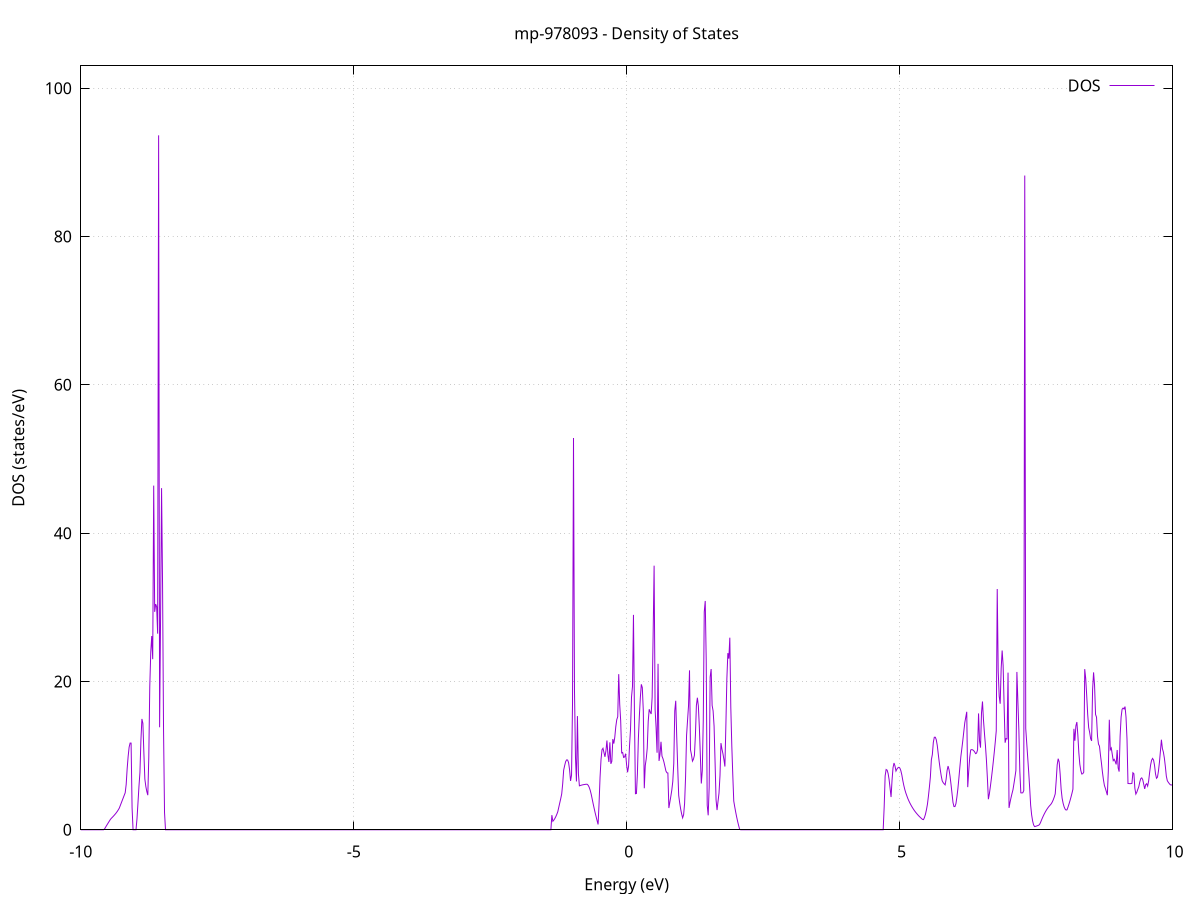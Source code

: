 set title 'mp-978093 - Density of States'
set xlabel 'Energy (eV)'
set ylabel 'DOS (states/eV)'
set grid
set xrange [-10:10]
set yrange [0:103.009]
set xzeroaxis lt -1
set terminal png size 800,600
set output 'mp-978093_dos_gnuplot.png'
plot '-' using 1:2 with lines title 'DOS'
-22.442600 0.000000
-22.424600 0.000000
-22.406600 0.000000
-22.388600 0.000000
-22.370600 0.000000
-22.352500 0.000000
-22.334500 0.000000
-22.316500 0.000000
-22.298500 0.000000
-22.280500 0.000000
-22.262500 0.000000
-22.244500 0.000000
-22.226500 0.000000
-22.208500 0.000000
-22.190400 0.000000
-22.172400 0.000000
-22.154400 0.000000
-22.136400 0.000000
-22.118400 0.000000
-22.100400 0.000000
-22.082400 0.000000
-22.064400 0.000000
-22.046400 0.000000
-22.028300 0.000000
-22.010300 0.000000
-21.992300 0.000000
-21.974300 0.000000
-21.956300 0.000000
-21.938300 0.000000
-21.920300 0.000000
-21.902300 0.000000
-21.884300 0.000000
-21.866200 0.000000
-21.848200 0.000000
-21.830200 0.000000
-21.812200 0.000000
-21.794200 0.000000
-21.776200 0.000000
-21.758200 0.000000
-21.740200 0.000000
-21.722200 0.000000
-21.704100 0.000000
-21.686100 0.000000
-21.668100 0.000000
-21.650100 0.000000
-21.632100 0.000000
-21.614100 0.000000
-21.596100 0.000000
-21.578100 0.000000
-21.560100 0.000000
-21.542100 0.000000
-21.524000 0.000000
-21.506000 0.000000
-21.488000 0.000000
-21.470000 0.000000
-21.452000 0.000000
-21.434000 0.000000
-21.416000 0.000000
-21.398000 0.000000
-21.380000 0.000000
-21.361900 0.000000
-21.343900 0.000000
-21.325900 0.000000
-21.307900 0.000000
-21.289900 0.000000
-21.271900 0.000000
-21.253900 0.000000
-21.235900 0.000000
-21.217900 0.000000
-21.199800 0.000000
-21.181800 0.000000
-21.163800 0.000000
-21.145800 0.000000
-21.127800 0.000000
-21.109800 0.000000
-21.091800 0.000000
-21.073800 0.000000
-21.055800 0.000000
-21.037700 0.000000
-21.019700 0.000000
-21.001700 0.000000
-20.983700 0.000000
-20.965700 0.000000
-20.947700 0.000000
-20.929700 0.000000
-20.911700 0.000000
-20.893700 0.000000
-20.875600 0.000000
-20.857600 0.000000
-20.839600 0.000000
-20.821600 0.000000
-20.803600 27.354200
-20.785600 78.484400
-20.767600 59.768600
-20.749600 134.819600
-20.731600 84.443000
-20.713600 134.902600
-20.695500 0.000000
-20.677500 269.676200
-20.659500 68.346300
-20.641500 91.436800
-20.623500 0.000000
-20.605500 0.000000
-20.587500 0.000000
-20.569500 0.000000
-20.551500 0.000000
-20.533400 0.000000
-20.515400 0.000000
-20.497400 0.000000
-20.479400 0.000000
-20.461400 0.000000
-20.443400 0.000000
-20.425400 0.000000
-20.407400 0.000000
-20.389400 0.000000
-20.371300 0.000000
-20.353300 0.000000
-20.335300 0.000000
-20.317300 0.000000
-20.299300 0.000000
-20.281300 0.000000
-20.263300 0.000000
-20.245300 0.000000
-20.227300 0.000000
-20.209200 0.000000
-20.191200 0.000000
-20.173200 0.000000
-20.155200 0.000000
-20.137200 0.000000
-20.119200 0.000000
-20.101200 0.000000
-20.083200 0.000000
-20.065200 0.000000
-20.047100 0.000000
-20.029100 0.000000
-20.011100 0.000000
-19.993100 0.000000
-19.975100 0.000000
-19.957100 0.000000
-19.939100 0.000000
-19.921100 0.000000
-19.903100 0.000000
-19.885000 0.000000
-19.867000 0.000000
-19.849000 0.000000
-19.831000 0.000000
-19.813000 0.000000
-19.795000 0.000000
-19.777000 0.000000
-19.759000 0.000000
-19.741000 0.000000
-19.723000 0.000000
-19.704900 0.000000
-19.686900 0.000000
-19.668900 0.000000
-19.650900 0.000000
-19.632900 0.000000
-19.614900 0.000000
-19.596900 0.000000
-19.578900 0.000000
-19.560900 0.000000
-19.542800 0.000000
-19.524800 0.000000
-19.506800 0.000000
-19.488800 0.000000
-19.470800 0.000000
-19.452800 0.000000
-19.434800 0.000000
-19.416800 0.000000
-19.398800 0.000000
-19.380700 0.000000
-19.362700 0.000000
-19.344700 0.000000
-19.326700 0.000000
-19.308700 0.000000
-19.290700 0.000000
-19.272700 0.000000
-19.254700 0.000000
-19.236700 0.000000
-19.218600 0.000000
-19.200600 0.000000
-19.182600 0.000000
-19.164600 0.000000
-19.146600 0.000000
-19.128600 0.000000
-19.110600 0.000000
-19.092600 0.000000
-19.074600 0.000000
-19.056500 0.000000
-19.038500 0.000000
-19.020500 0.000000
-19.002500 0.000000
-18.984500 0.000000
-18.966500 0.000000
-18.948500 0.000000
-18.930500 0.000000
-18.912500 0.000000
-18.894500 0.000000
-18.876400 0.000000
-18.858400 0.000000
-18.840400 0.000000
-18.822400 0.000000
-18.804400 0.000000
-18.786400 0.000000
-18.768400 0.000000
-18.750400 0.000000
-18.732400 0.000000
-18.714300 0.000000
-18.696300 0.000000
-18.678300 0.000000
-18.660300 0.000000
-18.642300 0.000000
-18.624300 0.000000
-18.606300 0.000000
-18.588300 0.000000
-18.570300 0.000000
-18.552200 0.000000
-18.534200 0.000000
-18.516200 0.000000
-18.498200 0.000000
-18.480200 0.000000
-18.462200 0.000000
-18.444200 0.000000
-18.426200 0.000000
-18.408200 0.000000
-18.390100 0.000000
-18.372100 0.000000
-18.354100 0.000000
-18.336100 0.000000
-18.318100 0.000000
-18.300100 0.000000
-18.282100 0.000000
-18.264100 0.000000
-18.246100 0.000000
-18.228000 0.000000
-18.210000 0.000000
-18.192000 0.000000
-18.174000 0.000000
-18.156000 0.000000
-18.138000 0.000000
-18.120000 0.000000
-18.102000 0.000000
-18.084000 0.000000
-18.065900 0.000000
-18.047900 0.000000
-18.029900 0.000000
-18.011900 0.000000
-17.993900 0.000000
-17.975900 0.000000
-17.957900 0.000000
-17.939900 0.000000
-17.921900 0.000000
-17.903900 0.000000
-17.885800 0.000000
-17.867800 0.000000
-17.849800 0.000000
-17.831800 0.000000
-17.813800 0.000000
-17.795800 0.000000
-17.777800 0.000000
-17.759800 0.000000
-17.741800 0.000000
-17.723700 0.000000
-17.705700 0.000000
-17.687700 0.000000
-17.669700 0.000000
-17.651700 0.000000
-17.633700 0.000000
-17.615700 0.000000
-17.597700 0.000000
-17.579700 0.000000
-17.561600 0.000000
-17.543600 0.000000
-17.525600 0.000000
-17.507600 0.000000
-17.489600 0.000000
-17.471600 0.000000
-17.453600 0.000000
-17.435600 0.000000
-17.417600 0.000000
-17.399500 0.000000
-17.381500 0.000000
-17.363500 0.000000
-17.345500 0.000000
-17.327500 0.000000
-17.309500 0.000000
-17.291500 0.000000
-17.273500 0.000000
-17.255500 0.000000
-17.237400 0.000000
-17.219400 0.000000
-17.201400 0.000000
-17.183400 0.000000
-17.165400 0.000000
-17.147400 0.000000
-17.129400 0.000000
-17.111400 0.000000
-17.093400 0.000000
-17.075400 0.000000
-17.057300 0.000000
-17.039300 0.000000
-17.021300 0.000000
-17.003300 0.000000
-16.985300 0.000000
-16.967300 0.000000
-16.949300 0.000000
-16.931300 0.000000
-16.913300 0.000000
-16.895200 0.000000
-16.877200 0.000000
-16.859200 0.000000
-16.841200 0.000000
-16.823200 0.000000
-16.805200 0.000000
-16.787200 0.000000
-16.769200 0.000000
-16.751200 0.000000
-16.733100 0.000000
-16.715100 0.000000
-16.697100 0.000000
-16.679100 0.000000
-16.661100 0.000000
-16.643100 0.000000
-16.625100 0.000000
-16.607100 0.000000
-16.589100 0.000000
-16.571000 0.000000
-16.553000 0.000000
-16.535000 0.000000
-16.517000 0.000000
-16.499000 0.000000
-16.481000 0.000000
-16.463000 0.000000
-16.445000 0.000000
-16.427000 0.000000
-16.408900 0.000000
-16.390900 0.000000
-16.372900 0.000000
-16.354900 0.000000
-16.336900 0.000000
-16.318900 0.000000
-16.300900 0.000000
-16.282900 0.000000
-16.264900 0.000000
-16.246800 0.000000
-16.228800 0.000000
-16.210800 0.000000
-16.192800 0.000000
-16.174800 0.000000
-16.156800 0.000000
-16.138800 0.000000
-16.120800 0.000000
-16.102800 0.000000
-16.084800 0.000000
-16.066700 0.000000
-16.048700 0.000000
-16.030700 0.000000
-16.012700 0.000000
-15.994700 0.000000
-15.976700 0.000000
-15.958700 0.000000
-15.940700 0.000000
-15.922700 0.000000
-15.904600 0.000000
-15.886600 0.000000
-15.868600 0.000000
-15.850600 0.000000
-15.832600 0.000000
-15.814600 0.000000
-15.796600 0.000000
-15.778600 0.000000
-15.760600 0.000000
-15.742500 0.000000
-15.724500 0.000000
-15.706500 0.000000
-15.688500 0.000000
-15.670500 0.000000
-15.652500 0.000000
-15.634500 0.000000
-15.616500 0.000000
-15.598500 0.000000
-15.580400 0.000000
-15.562400 0.000000
-15.544400 0.000000
-15.526400 0.000000
-15.508400 0.000000
-15.490400 0.000000
-15.472400 0.000000
-15.454400 0.000000
-15.436400 0.000000
-15.418300 0.000000
-15.400300 0.000000
-15.382300 0.000000
-15.364300 0.000000
-15.346300 0.000000
-15.328300 0.000000
-15.310300 0.000000
-15.292300 0.000000
-15.274300 0.000000
-15.256300 0.000000
-15.238200 0.000000
-15.220200 0.000000
-15.202200 0.000000
-15.184200 0.000000
-15.166200 0.000000
-15.148200 0.000000
-15.130200 0.000000
-15.112200 0.000000
-15.094200 0.000000
-15.076100 0.000000
-15.058100 0.000000
-15.040100 0.000000
-15.022100 0.000000
-15.004100 0.000000
-14.986100 0.000000
-14.968100 0.000000
-14.950100 0.000000
-14.932100 0.000000
-14.914000 0.000000
-14.896000 0.000000
-14.878000 0.000000
-14.860000 0.000000
-14.842000 0.000000
-14.824000 0.000000
-14.806000 0.000000
-14.788000 0.000000
-14.770000 0.000000
-14.751900 0.000000
-14.733900 0.000000
-14.715900 0.000000
-14.697900 0.000000
-14.679900 0.000000
-14.661900 0.000000
-14.643900 0.000000
-14.625900 0.000000
-14.607900 0.000000
-14.589800 0.000000
-14.571800 0.000000
-14.553800 0.000000
-14.535800 0.000000
-14.517800 0.000000
-14.499800 0.000000
-14.481800 0.000000
-14.463800 0.000000
-14.445800 0.000000
-14.427800 0.000000
-14.409700 0.000000
-14.391700 0.000000
-14.373700 0.000000
-14.355700 0.000000
-14.337700 0.000000
-14.319700 0.000000
-14.301700 0.000000
-14.283700 0.000000
-14.265700 0.000000
-14.247600 0.000000
-14.229600 0.000000
-14.211600 0.000000
-14.193600 0.000000
-14.175600 0.000000
-14.157600 0.000000
-14.139600 0.000000
-14.121600 0.000000
-14.103600 0.000000
-14.085500 0.000000
-14.067500 0.000000
-14.049500 0.000000
-14.031500 0.000000
-14.013500 0.000000
-13.995500 0.000000
-13.977500 0.000000
-13.959500 0.000000
-13.941500 0.000000
-13.923400 0.000000
-13.905400 0.000000
-13.887400 0.000000
-13.869400 0.000000
-13.851400 0.000000
-13.833400 0.000000
-13.815400 0.000000
-13.797400 0.000000
-13.779400 0.000000
-13.761300 0.000000
-13.743300 0.000000
-13.725300 0.000000
-13.707300 0.000000
-13.689300 0.000000
-13.671300 0.000000
-13.653300 0.000000
-13.635300 0.000000
-13.617300 0.000000
-13.599200 0.000000
-13.581200 0.000000
-13.563200 0.000000
-13.545200 0.000000
-13.527200 0.000000
-13.509200 0.000000
-13.491200 0.000000
-13.473200 0.000000
-13.455200 0.000000
-13.437200 0.000000
-13.419100 0.000000
-13.401100 0.000000
-13.383100 0.000000
-13.365100 0.000000
-13.347100 0.000000
-13.329100 0.000000
-13.311100 0.000000
-13.293100 0.000000
-13.275100 0.000000
-13.257000 0.000000
-13.239000 0.000000
-13.221000 0.000000
-13.203000 0.000000
-13.185000 0.000000
-13.167000 0.000000
-13.149000 0.000000
-13.131000 0.000000
-13.113000 0.000000
-13.094900 0.000000
-13.076900 0.000000
-13.058900 0.000000
-13.040900 0.000000
-13.022900 0.000000
-13.004900 0.000000
-12.986900 0.000000
-12.968900 0.000000
-12.950900 0.000000
-12.932800 0.000000
-12.914800 0.000000
-12.896800 0.000000
-12.878800 0.000000
-12.860800 0.000000
-12.842800 0.000000
-12.824800 0.000000
-12.806800 0.000000
-12.788800 0.000000
-12.770700 0.000000
-12.752700 0.000000
-12.734700 0.000000
-12.716700 0.000000
-12.698700 0.000000
-12.680700 0.000000
-12.662700 0.000000
-12.644700 0.000000
-12.626700 0.000000
-12.608700 0.000000
-12.590600 0.000000
-12.572600 0.000000
-12.554600 0.000000
-12.536600 0.000000
-12.518600 0.000000
-12.500600 0.000000
-12.482600 0.000000
-12.464600 0.000000
-12.446600 0.000000
-12.428500 0.000000
-12.410500 0.000000
-12.392500 0.000000
-12.374500 0.000000
-12.356500 0.000000
-12.338500 0.000000
-12.320500 0.000000
-12.302500 0.000000
-12.284500 0.000000
-12.266400 0.000000
-12.248400 0.000000
-12.230400 0.000000
-12.212400 0.000000
-12.194400 0.000000
-12.176400 0.000000
-12.158400 0.000000
-12.140400 0.000000
-12.122400 0.000000
-12.104300 0.000000
-12.086300 0.000000
-12.068300 0.000000
-12.050300 0.000000
-12.032300 0.000000
-12.014300 0.000000
-11.996300 0.000000
-11.978300 0.000000
-11.960300 0.000000
-11.942200 0.000000
-11.924200 0.000000
-11.906200 0.000000
-11.888200 0.000000
-11.870200 0.000000
-11.852200 0.000000
-11.834200 0.000000
-11.816200 0.000000
-11.798200 0.000000
-11.780100 0.000000
-11.762100 0.000000
-11.744100 0.000000
-11.726100 0.000000
-11.708100 0.000000
-11.690100 0.000000
-11.672100 0.000000
-11.654100 0.000000
-11.636100 0.000000
-11.618100 0.000000
-11.600000 0.000000
-11.582000 0.000000
-11.564000 0.000000
-11.546000 0.000000
-11.528000 0.000000
-11.510000 0.000000
-11.492000 0.000000
-11.474000 0.000000
-11.456000 0.000000
-11.437900 0.000000
-11.419900 0.000000
-11.401900 0.000000
-11.383900 0.000000
-11.365900 0.000000
-11.347900 0.000000
-11.329900 0.000000
-11.311900 0.000000
-11.293900 0.000000
-11.275800 0.000000
-11.257800 0.000000
-11.239800 0.000000
-11.221800 0.000000
-11.203800 0.000000
-11.185800 0.000000
-11.167800 0.000000
-11.149800 0.000000
-11.131800 0.000000
-11.113700 0.000000
-11.095700 0.000000
-11.077700 0.000000
-11.059700 0.000000
-11.041700 0.000000
-11.023700 0.000000
-11.005700 0.000000
-10.987700 0.000000
-10.969700 0.000000
-10.951600 0.000000
-10.933600 0.000000
-10.915600 0.000000
-10.897600 0.000000
-10.879600 0.000000
-10.861600 0.000000
-10.843600 0.000000
-10.825600 0.000000
-10.807600 0.000000
-10.789600 0.000000
-10.771500 0.000000
-10.753500 0.000000
-10.735500 0.000000
-10.717500 0.000000
-10.699500 0.000000
-10.681500 0.000000
-10.663500 0.000000
-10.645500 0.000000
-10.627500 0.000000
-10.609400 0.000000
-10.591400 0.000000
-10.573400 0.000000
-10.555400 0.000000
-10.537400 0.000000
-10.519400 0.000000
-10.501400 0.000000
-10.483400 0.000000
-10.465400 0.000000
-10.447300 0.000000
-10.429300 0.000000
-10.411300 0.000000
-10.393300 0.000000
-10.375300 0.000000
-10.357300 0.000000
-10.339300 0.000000
-10.321300 0.000000
-10.303300 0.000000
-10.285200 0.000000
-10.267200 0.000000
-10.249200 0.000000
-10.231200 0.000000
-10.213200 0.000000
-10.195200 0.000000
-10.177200 0.000000
-10.159200 0.000000
-10.141200 0.000000
-10.123100 0.000000
-10.105100 0.000000
-10.087100 0.000000
-10.069100 0.000000
-10.051100 0.000000
-10.033100 0.000000
-10.015100 0.000000
-9.997100 0.000000
-9.979100 0.000000
-9.961000 0.000000
-9.943000 0.000000
-9.925000 0.000000
-9.907000 0.000000
-9.889000 0.000000
-9.871000 0.000000
-9.853000 0.000000
-9.835000 0.000000
-9.817000 0.000000
-9.799000 0.000000
-9.780900 0.000000
-9.762900 0.000000
-9.744900 0.000000
-9.726900 0.000000
-9.708900 0.000000
-9.690900 0.000000
-9.672900 0.000000
-9.654900 0.000000
-9.636900 0.000000
-9.618800 0.000000
-9.600800 0.000000
-9.582800 0.000000
-9.564800 0.111400
-9.546800 0.334700
-9.528800 0.555100
-9.510800 0.772600
-9.492800 0.987300
-9.474800 1.199000
-9.456700 1.407900
-9.438700 1.558700
-9.420700 1.692500
-9.402700 1.833300
-9.384700 1.981000
-9.366700 2.135700
-9.348700 2.301800
-9.330700 2.487100
-9.312700 2.691600
-9.294600 2.921400
-9.276600 3.265200
-9.258600 3.610900
-9.240600 3.956100
-9.222600 4.300900
-9.204600 4.645100
-9.186600 4.988900
-9.168600 6.102000
-9.150600 8.233200
-9.132500 9.894500
-9.114500 11.137800
-9.096500 11.694700
-9.078500 11.689600
-9.060500 2.962100
-9.042500 0.000000
-9.024500 0.000000
-9.006500 0.000000
-8.988500 0.000000
-8.970500 1.478200
-8.952400 3.631800
-8.934400 5.835700
-8.916400 7.741900
-8.898400 12.102600
-8.880400 14.945000
-8.862400 14.348200
-8.844400 10.376100
-8.826400 6.832600
-8.808400 5.837300
-8.790300 5.151400
-8.772300 4.667600
-8.754300 9.748500
-8.736300 19.306300
-8.718300 23.915100
-8.700300 26.129300
-8.682300 23.000600
-8.664300 46.413500
-8.646300 29.387000
-8.628200 30.432800
-8.610200 30.076200
-8.592200 26.445800
-8.574200 93.644900
-8.556200 13.825000
-8.538200 28.769200
-8.520200 46.065100
-8.502200 33.187300
-8.484200 13.553900
-8.466100 2.328800
-8.448100 0.000000
-8.430100 0.000000
-8.412100 0.000000
-8.394100 0.000000
-8.376100 0.000000
-8.358100 0.000000
-8.340100 0.000000
-8.322100 0.000000
-8.304000 0.000000
-8.286000 0.000000
-8.268000 0.000000
-8.250000 0.000000
-8.232000 0.000000
-8.214000 0.000000
-8.196000 0.000000
-8.178000 0.000000
-8.160000 0.000000
-8.142000 0.000000
-8.123900 0.000000
-8.105900 0.000000
-8.087900 0.000000
-8.069900 0.000000
-8.051900 0.000000
-8.033900 0.000000
-8.015900 0.000000
-7.997900 0.000000
-7.979900 0.000000
-7.961800 0.000000
-7.943800 0.000000
-7.925800 0.000000
-7.907800 0.000000
-7.889800 0.000000
-7.871800 0.000000
-7.853800 0.000000
-7.835800 0.000000
-7.817800 0.000000
-7.799700 0.000000
-7.781700 0.000000
-7.763700 0.000000
-7.745700 0.000000
-7.727700 0.000000
-7.709700 0.000000
-7.691700 0.000000
-7.673700 0.000000
-7.655700 0.000000
-7.637600 0.000000
-7.619600 0.000000
-7.601600 0.000000
-7.583600 0.000000
-7.565600 0.000000
-7.547600 0.000000
-7.529600 0.000000
-7.511600 0.000000
-7.493600 0.000000
-7.475500 0.000000
-7.457500 0.000000
-7.439500 0.000000
-7.421500 0.000000
-7.403500 0.000000
-7.385500 0.000000
-7.367500 0.000000
-7.349500 0.000000
-7.331500 0.000000
-7.313400 0.000000
-7.295400 0.000000
-7.277400 0.000000
-7.259400 0.000000
-7.241400 0.000000
-7.223400 0.000000
-7.205400 0.000000
-7.187400 0.000000
-7.169400 0.000000
-7.151400 0.000000
-7.133300 0.000000
-7.115300 0.000000
-7.097300 0.000000
-7.079300 0.000000
-7.061300 0.000000
-7.043300 0.000000
-7.025300 0.000000
-7.007300 0.000000
-6.989300 0.000000
-6.971200 0.000000
-6.953200 0.000000
-6.935200 0.000000
-6.917200 0.000000
-6.899200 0.000000
-6.881200 0.000000
-6.863200 0.000000
-6.845200 0.000000
-6.827200 0.000000
-6.809100 0.000000
-6.791100 0.000000
-6.773100 0.000000
-6.755100 0.000000
-6.737100 0.000000
-6.719100 0.000000
-6.701100 0.000000
-6.683100 0.000000
-6.665100 0.000000
-6.647000 0.000000
-6.629000 0.000000
-6.611000 0.000000
-6.593000 0.000000
-6.575000 0.000000
-6.557000 0.000000
-6.539000 0.000000
-6.521000 0.000000
-6.503000 0.000000
-6.484900 0.000000
-6.466900 0.000000
-6.448900 0.000000
-6.430900 0.000000
-6.412900 0.000000
-6.394900 0.000000
-6.376900 0.000000
-6.358900 0.000000
-6.340900 0.000000
-6.322900 0.000000
-6.304800 0.000000
-6.286800 0.000000
-6.268800 0.000000
-6.250800 0.000000
-6.232800 0.000000
-6.214800 0.000000
-6.196800 0.000000
-6.178800 0.000000
-6.160800 0.000000
-6.142700 0.000000
-6.124700 0.000000
-6.106700 0.000000
-6.088700 0.000000
-6.070700 0.000000
-6.052700 0.000000
-6.034700 0.000000
-6.016700 0.000000
-5.998700 0.000000
-5.980600 0.000000
-5.962600 0.000000
-5.944600 0.000000
-5.926600 0.000000
-5.908600 0.000000
-5.890600 0.000000
-5.872600 0.000000
-5.854600 0.000000
-5.836600 0.000000
-5.818500 0.000000
-5.800500 0.000000
-5.782500 0.000000
-5.764500 0.000000
-5.746500 0.000000
-5.728500 0.000000
-5.710500 0.000000
-5.692500 0.000000
-5.674500 0.000000
-5.656400 0.000000
-5.638400 0.000000
-5.620400 0.000000
-5.602400 0.000000
-5.584400 0.000000
-5.566400 0.000000
-5.548400 0.000000
-5.530400 0.000000
-5.512400 0.000000
-5.494300 0.000000
-5.476300 0.000000
-5.458300 0.000000
-5.440300 0.000000
-5.422300 0.000000
-5.404300 0.000000
-5.386300 0.000000
-5.368300 0.000000
-5.350300 0.000000
-5.332300 0.000000
-5.314200 0.000000
-5.296200 0.000000
-5.278200 0.000000
-5.260200 0.000000
-5.242200 0.000000
-5.224200 0.000000
-5.206200 0.000000
-5.188200 0.000000
-5.170200 0.000000
-5.152100 0.000000
-5.134100 0.000000
-5.116100 0.000000
-5.098100 0.000000
-5.080100 0.000000
-5.062100 0.000000
-5.044100 0.000000
-5.026100 0.000000
-5.008100 0.000000
-4.990000 0.000000
-4.972000 0.000000
-4.954000 0.000000
-4.936000 0.000000
-4.918000 0.000000
-4.900000 0.000000
-4.882000 0.000000
-4.864000 0.000000
-4.846000 0.000000
-4.827900 0.000000
-4.809900 0.000000
-4.791900 0.000000
-4.773900 0.000000
-4.755900 0.000000
-4.737900 0.000000
-4.719900 0.000000
-4.701900 0.000000
-4.683900 0.000000
-4.665800 0.000000
-4.647800 0.000000
-4.629800 0.000000
-4.611800 0.000000
-4.593800 0.000000
-4.575800 0.000000
-4.557800 0.000000
-4.539800 0.000000
-4.521800 0.000000
-4.503800 0.000000
-4.485700 0.000000
-4.467700 0.000000
-4.449700 0.000000
-4.431700 0.000000
-4.413700 0.000000
-4.395700 0.000000
-4.377700 0.000000
-4.359700 0.000000
-4.341700 0.000000
-4.323600 0.000000
-4.305600 0.000000
-4.287600 0.000000
-4.269600 0.000000
-4.251600 0.000000
-4.233600 0.000000
-4.215600 0.000000
-4.197600 0.000000
-4.179600 0.000000
-4.161500 0.000000
-4.143500 0.000000
-4.125500 0.000000
-4.107500 0.000000
-4.089500 0.000000
-4.071500 0.000000
-4.053500 0.000000
-4.035500 0.000000
-4.017500 0.000000
-3.999400 0.000000
-3.981400 0.000000
-3.963400 0.000000
-3.945400 0.000000
-3.927400 0.000000
-3.909400 0.000000
-3.891400 0.000000
-3.873400 0.000000
-3.855400 0.000000
-3.837300 0.000000
-3.819300 0.000000
-3.801300 0.000000
-3.783300 0.000000
-3.765300 0.000000
-3.747300 0.000000
-3.729300 0.000000
-3.711300 0.000000
-3.693300 0.000000
-3.675200 0.000000
-3.657200 0.000000
-3.639200 0.000000
-3.621200 0.000000
-3.603200 0.000000
-3.585200 0.000000
-3.567200 0.000000
-3.549200 0.000000
-3.531200 0.000000
-3.513200 0.000000
-3.495100 0.000000
-3.477100 0.000000
-3.459100 0.000000
-3.441100 0.000000
-3.423100 0.000000
-3.405100 0.000000
-3.387100 0.000000
-3.369100 0.000000
-3.351100 0.000000
-3.333000 0.000000
-3.315000 0.000000
-3.297000 0.000000
-3.279000 0.000000
-3.261000 0.000000
-3.243000 0.000000
-3.225000 0.000000
-3.207000 0.000000
-3.189000 0.000000
-3.170900 0.000000
-3.152900 0.000000
-3.134900 0.000000
-3.116900 0.000000
-3.098900 0.000000
-3.080900 0.000000
-3.062900 0.000000
-3.044900 0.000000
-3.026900 0.000000
-3.008800 0.000000
-2.990800 0.000000
-2.972800 0.000000
-2.954800 0.000000
-2.936800 0.000000
-2.918800 0.000000
-2.900800 0.000000
-2.882800 0.000000
-2.864800 0.000000
-2.846700 0.000000
-2.828700 0.000000
-2.810700 0.000000
-2.792700 0.000000
-2.774700 0.000000
-2.756700 0.000000
-2.738700 0.000000
-2.720700 0.000000
-2.702700 0.000000
-2.684700 0.000000
-2.666600 0.000000
-2.648600 0.000000
-2.630600 0.000000
-2.612600 0.000000
-2.594600 0.000000
-2.576600 0.000000
-2.558600 0.000000
-2.540600 0.000000
-2.522600 0.000000
-2.504500 0.000000
-2.486500 0.000000
-2.468500 0.000000
-2.450500 0.000000
-2.432500 0.000000
-2.414500 0.000000
-2.396500 0.000000
-2.378500 0.000000
-2.360500 0.000000
-2.342400 0.000000
-2.324400 0.000000
-2.306400 0.000000
-2.288400 0.000000
-2.270400 0.000000
-2.252400 0.000000
-2.234400 0.000000
-2.216400 0.000000
-2.198400 0.000000
-2.180300 0.000000
-2.162300 0.000000
-2.144300 0.000000
-2.126300 0.000000
-2.108300 0.000000
-2.090300 0.000000
-2.072300 0.000000
-2.054300 0.000000
-2.036300 0.000000
-2.018200 0.000000
-2.000200 0.000000
-1.982200 0.000000
-1.964200 0.000000
-1.946200 0.000000
-1.928200 0.000000
-1.910200 0.000000
-1.892200 0.000000
-1.874200 0.000000
-1.856100 0.000000
-1.838100 0.000000
-1.820100 0.000000
-1.802100 0.000000
-1.784100 0.000000
-1.766100 0.000000
-1.748100 0.000000
-1.730100 0.000000
-1.712100 0.000000
-1.694100 0.000000
-1.676000 0.000000
-1.658000 0.000000
-1.640000 0.000000
-1.622000 0.000000
-1.604000 0.000000
-1.586000 0.000000
-1.568000 0.000000
-1.550000 0.000000
-1.532000 0.000000
-1.513900 0.000000
-1.495900 0.000000
-1.477900 0.000000
-1.459900 0.000000
-1.441900 0.000000
-1.423900 0.000000
-1.405900 0.000000
-1.387900 0.000000
-1.369900 1.973500
-1.351800 1.143900
-1.333800 1.305500
-1.315800 1.514400
-1.297800 1.770400
-1.279800 2.073700
-1.261800 2.424300
-1.243800 3.016200
-1.225800 3.608800
-1.207800 4.189100
-1.189700 4.828200
-1.171700 6.189400
-1.153700 8.037700
-1.135700 8.654700
-1.117700 9.187900
-1.099700 9.422300
-1.081700 9.405800
-1.063700 9.054200
-1.045700 8.109200
-1.027600 6.584200
-1.009600 7.369000
-0.991600 17.006500
-0.973600 52.827500
-0.955600 18.813400
-0.937600 9.802200
-0.919600 6.514700
-0.901600 15.333100
-0.883600 7.552600
-0.865600 5.928000
-0.847500 5.973800
-0.829500 6.014100
-0.811500 6.048900
-0.793500 6.078300
-0.775500 6.102500
-0.757500 6.124100
-0.739500 6.143600
-0.721500 6.127000
-0.703500 5.986800
-0.685400 5.718400
-0.667400 5.321900
-0.649400 4.797200
-0.631400 4.154500
-0.613400 3.505500
-0.595400 2.895100
-0.577400 2.303300
-0.559400 1.761100
-0.541400 1.232600
-0.523300 0.717700
-0.505300 3.561100
-0.487300 7.077600
-0.469300 9.488300
-0.451300 10.793100
-0.433300 10.992100
-0.415300 10.410100
-0.397300 9.837600
-0.379300 10.655500
-0.361200 12.037500
-0.343200 10.100300
-0.325200 9.142800
-0.307200 11.787700
-0.289200 8.892100
-0.271200 9.237600
-0.253200 12.234700
-0.235200 11.622300
-0.217200 12.491100
-0.199100 13.890100
-0.181100 14.845900
-0.163100 15.242100
-0.145100 20.985700
-0.127100 16.945300
-0.109100 14.693200
-0.091100 10.363500
-0.073100 10.422500
-0.055100 9.753100
-0.037100 9.822400
-0.019000 10.259300
-0.001000 8.768500
0.017000 7.751800
0.035000 8.546100
0.053000 11.337900
0.071000 13.580600
0.089000 17.882300
0.107000 19.322700
0.125000 28.976000
0.143100 15.489100
0.161100 4.860800
0.179100 4.889900
0.197100 7.546500
0.215100 12.332200
0.233100 15.362800
0.251100 17.851300
0.269100 19.613400
0.287100 19.161600
0.305200 16.052500
0.323200 5.599100
0.341200 8.657600
0.359200 9.587800
0.377200 10.996200
0.395200 14.624700
0.413200 16.253200
0.431200 15.881600
0.449200 15.611100
0.467300 17.884900
0.485300 26.352600
0.503300 35.616200
0.521300 16.209700
0.539300 13.819000
0.557300 10.393000
0.575300 22.378700
0.593300 9.286000
0.611300 10.191200
0.629400 11.869000
0.647400 9.929800
0.665400 9.591900
0.683400 9.125800
0.701400 8.531500
0.719400 7.926700
0.737400 7.688600
0.755400 7.655700
0.773400 2.930200
0.791500 3.715600
0.809500 4.514000
0.827500 5.359200
0.845500 6.538000
0.863500 8.937800
0.881500 16.055300
0.899500 17.395800
0.917500 12.524100
0.935500 8.390400
0.953500 4.633900
0.971600 3.631000
0.989600 2.797200
1.007600 2.132500
1.025600 1.605200
1.043600 2.031400
1.061600 3.534100
1.079600 7.144600
1.097600 12.710600
1.115600 14.747100
1.133700 16.729500
1.151700 21.499400
1.169700 10.790200
1.187700 10.120400
1.205700 9.253400
1.223700 9.513700
1.241700 10.037500
1.259700 12.741500
1.277700 16.760400
1.295800 17.802900
1.313800 16.697600
1.331800 13.876500
1.349800 10.100700
1.367800 6.236400
1.385800 7.973900
1.403800 14.738800
1.421800 29.388300
1.439800 30.854300
1.457900 22.843900
1.475900 3.319100
1.493900 1.949100
1.511900 5.749900
1.529900 20.589500
1.547900 21.675200
1.565900 16.772900
1.583900 16.032700
1.601900 13.960400
1.620000 9.108200
1.638000 4.040900
1.656000 2.655600
1.674000 3.822900
1.692000 4.944700
1.710000 7.297200
1.728000 11.686500
1.746000 10.876700
1.764000 10.272100
1.782000 9.476900
1.800100 8.528500
1.818100 14.156100
1.836100 20.366700
1.854100 23.823400
1.872100 23.074700
1.890100 25.905400
1.908100 16.523500
1.926100 11.396200
1.944100 7.448500
1.962200 3.876300
1.980200 3.091600
1.998200 2.367000
2.016200 1.702700
2.034200 1.098600
2.052200 0.554700
2.070200 0.071100
2.088200 0.000000
2.106200 0.000000
2.124300 0.000000
2.142300 0.000000
2.160300 0.000000
2.178300 0.000000
2.196300 0.000000
2.214300 0.000000
2.232300 0.000000
2.250300 0.000000
2.268300 0.000000
2.286400 0.000000
2.304400 0.000000
2.322400 0.000000
2.340400 0.000000
2.358400 0.000000
2.376400 0.000000
2.394400 0.000000
2.412400 0.000000
2.430400 0.000000
2.448500 0.000000
2.466500 0.000000
2.484500 0.000000
2.502500 0.000000
2.520500 0.000000
2.538500 0.000000
2.556500 0.000000
2.574500 0.000000
2.592500 0.000000
2.610600 0.000000
2.628600 0.000000
2.646600 0.000000
2.664600 0.000000
2.682600 0.000000
2.700600 0.000000
2.718600 0.000000
2.736600 0.000000
2.754600 0.000000
2.772600 0.000000
2.790700 0.000000
2.808700 0.000000
2.826700 0.000000
2.844700 0.000000
2.862700 0.000000
2.880700 0.000000
2.898700 0.000000
2.916700 0.000000
2.934700 0.000000
2.952800 0.000000
2.970800 0.000000
2.988800 0.000000
3.006800 0.000000
3.024800 0.000000
3.042800 0.000000
3.060800 0.000000
3.078800 0.000000
3.096800 0.000000
3.114900 0.000000
3.132900 0.000000
3.150900 0.000000
3.168900 0.000000
3.186900 0.000000
3.204900 0.000000
3.222900 0.000000
3.240900 0.000000
3.258900 0.000000
3.277000 0.000000
3.295000 0.000000
3.313000 0.000000
3.331000 0.000000
3.349000 0.000000
3.367000 0.000000
3.385000 0.000000
3.403000 0.000000
3.421000 0.000000
3.439100 0.000000
3.457100 0.000000
3.475100 0.000000
3.493100 0.000000
3.511100 0.000000
3.529100 0.000000
3.547100 0.000000
3.565100 0.000000
3.583100 0.000000
3.601100 0.000000
3.619200 0.000000
3.637200 0.000000
3.655200 0.000000
3.673200 0.000000
3.691200 0.000000
3.709200 0.000000
3.727200 0.000000
3.745200 0.000000
3.763200 0.000000
3.781300 0.000000
3.799300 0.000000
3.817300 0.000000
3.835300 0.000000
3.853300 0.000000
3.871300 0.000000
3.889300 0.000000
3.907300 0.000000
3.925300 0.000000
3.943400 0.000000
3.961400 0.000000
3.979400 0.000000
3.997400 0.000000
4.015400 0.000000
4.033400 0.000000
4.051400 0.000000
4.069400 0.000000
4.087400 0.000000
4.105500 0.000000
4.123500 0.000000
4.141500 0.000000
4.159500 0.000000
4.177500 0.000000
4.195500 0.000000
4.213500 0.000000
4.231500 0.000000
4.249500 0.000000
4.267600 0.000000
4.285600 0.000000
4.303600 0.000000
4.321600 0.000000
4.339600 0.000000
4.357600 0.000000
4.375600 0.000000
4.393600 0.000000
4.411600 0.000000
4.429700 0.000000
4.447700 0.000000
4.465700 0.000000
4.483700 0.000000
4.501700 0.000000
4.519700 0.000000
4.537700 0.000000
4.555700 0.000000
4.573700 0.000000
4.591700 0.000000
4.609800 0.000000
4.627800 0.000000
4.645800 0.000000
4.663800 0.000000
4.681800 0.000000
4.699800 0.000000
4.717800 3.064200
4.735800 7.268900
4.753800 8.128100
4.771900 8.040200
4.789900 7.593800
4.807900 6.788900
4.825900 5.625700
4.843900 4.414800
4.861900 6.673900
4.879900 8.355600
4.897900 9.001000
4.915900 8.610100
4.934000 7.922300
4.952000 8.190000
4.970000 8.356400
4.988000 8.421600
5.006000 8.306400
5.024000 7.952500
5.042000 7.375600
5.060000 6.614500
5.078000 5.966200
5.096100 5.421400
5.114100 4.974900
5.132100 4.601700
5.150100 4.239000
5.168100 3.931800
5.186100 3.651000
5.204100 3.396100
5.222100 3.159100
5.240100 2.937600
5.258200 2.731400
5.276200 2.540600
5.294200 2.365300
5.312200 2.203500
5.330200 2.047400
5.348200 1.898600
5.366200 1.765900
5.384200 1.638100
5.402200 1.515200
5.420200 1.397200
5.438300 1.372000
5.456300 1.661100
5.474300 2.096500
5.492300 2.693200
5.510300 3.433500
5.528300 4.509400
5.546300 5.749500
5.564300 7.113600
5.582300 9.438400
5.600400 10.139900
5.618400 11.781900
5.636400 12.475300
5.654400 12.480300
5.672400 12.145600
5.690400 11.381600
5.708400 10.243500
5.726400 9.141600
5.744400 8.157600
5.762500 7.291500
5.780500 6.611100
5.798500 6.361200
5.816500 6.199500
5.834500 6.057700
5.852500 6.804800
5.870500 7.983400
5.888500 8.589500
5.906500 8.089100
5.924600 7.220000
5.942600 6.112000
5.960600 4.893200
5.978600 3.689100
5.996600 3.128400
6.014600 3.126800
6.032600 3.521700
6.050600 4.433600
6.068600 5.548100
6.086700 6.957000
6.104700 8.464000
6.122700 9.878800
6.140700 10.942200
6.158700 12.049300
6.176700 13.250400
6.194700 14.435100
6.212700 15.178500
6.230700 15.907700
6.248700 5.748700
6.266800 7.900700
6.284800 9.728000
6.302800 10.758200
6.320800 10.811100
6.338800 10.781400
6.356800 10.680800
6.374800 10.509500
6.392800 10.267200
6.410800 10.336900
6.428900 10.775900
6.446900 15.690700
6.464900 11.978400
6.482900 11.077100
6.500900 15.756000
6.518900 17.299200
6.536900 14.826100
6.554900 13.017400
6.572900 11.396700
6.591000 9.419700
6.609000 6.936600
6.627000 4.120700
6.645000 4.837300
6.663000 5.807800
6.681000 6.856200
6.699000 7.982400
6.717000 9.186600
6.735000 10.468500
6.753100 11.828400
6.771100 13.336100
6.789100 32.470600
6.807100 21.373200
6.825100 17.999100
6.843100 16.996000
6.861100 21.721600
6.879100 24.176900
6.897100 22.169300
6.915200 16.794500
6.933200 11.741700
6.951200 12.297200
6.969200 12.254400
6.987200 21.189900
7.005200 2.950000
7.023200 3.675500
7.041200 4.309300
7.059200 4.866100
7.077300 5.391600
7.095300 6.207900
7.113300 7.076400
7.131300 7.997100
7.149300 21.285200
7.167300 17.327800
7.185300 13.463400
7.203300 7.875600
7.221300 4.982800
7.239300 4.966600
7.257400 4.988600
7.275400 5.289000
7.293400 88.225200
7.311400 13.658100
7.329400 11.696000
7.347400 9.756300
7.365400 7.805600
7.383400 5.674300
7.401400 3.306500
7.419500 2.003300
7.437500 1.179200
7.455500 0.656000
7.473500 0.433800
7.491500 0.458700
7.509500 0.507500
7.527500 0.555700
7.545500 0.603100
7.563500 0.703800
7.581600 0.967400
7.599600 1.300600
7.617600 1.612800
7.635600 1.903800
7.653600 2.173700
7.671600 2.422600
7.689600 2.650300
7.707600 2.857000
7.725600 3.042500
7.743700 3.206900
7.761700 3.350300
7.779700 3.515000
7.797700 3.746300
7.815700 4.044300
7.833700 4.408900
7.851700 4.840200
7.869700 6.652300
7.887700 8.765900
7.905800 9.583700
7.923800 9.139800
7.941800 7.525500
7.959800 5.479700
7.977800 4.262600
7.995800 3.585300
8.013800 3.107300
8.031800 2.798900
8.049800 2.660000
8.067800 2.691600
8.085900 3.064000
8.103900 3.471700
8.121900 3.914700
8.139900 4.393200
8.157900 4.906900
8.175900 5.474700
8.193900 13.616300
8.211900 12.006200
8.229900 14.005500
8.248000 14.526700
8.266000 12.777900
8.284000 10.402400
8.302000 8.839800
8.320000 8.003800
8.338000 7.518100
8.356000 7.559200
8.374000 7.767200
8.392000 21.663300
8.410100 20.401800
8.428100 18.123800
8.446100 15.585900
8.464100 13.791300
8.482100 13.138700
8.500100 12.294900
8.518100 11.986500
8.536100 18.891200
8.554100 21.226800
8.572200 19.470700
8.590200 15.557100
8.608200 15.178100
8.626200 12.622300
8.644200 11.550900
8.662200 11.275900
8.680200 10.071100
8.698200 9.007200
8.716200 7.782600
8.734300 6.775300
8.752300 5.986500
8.770300 5.582900
8.788300 5.141800
8.806300 4.663800
8.824300 7.967700
8.842300 14.832800
8.860300 10.800100
8.878300 11.031000
8.896400 10.182800
8.914400 9.324900
8.932400 9.498900
8.950400 9.207500
8.968400 8.814400
8.986400 10.757700
9.004400 8.344000
9.022400 7.846300
9.040400 12.635500
9.058400 15.190300
9.076500 16.246000
9.094500 16.415200
9.112500 16.283300
9.130500 16.610700
9.148500 15.188500
9.166500 12.217900
9.184500 6.239600
9.202500 6.231000
9.220500 6.220500
9.238600 6.227600
9.256600 6.252200
9.274600 7.691000
9.292600 7.559500
9.310600 5.599600
9.328600 4.809700
9.346600 5.068900
9.364600 5.454700
9.382600 5.816600
9.400700 6.442700
9.418700 6.897200
9.436700 6.999600
9.454700 6.749900
9.472700 6.148100
9.490700 5.512600
9.508700 6.083800
9.526700 6.211400
9.544700 5.886300
9.562800 6.567000
9.580800 7.709100
9.598800 8.735300
9.616800 9.370700
9.634800 9.621800
9.652800 9.408100
9.670800 8.697900
9.688800 7.538400
9.706800 6.944600
9.724900 7.099700
9.742900 7.935700
9.760900 9.117500
9.778900 10.620100
9.796900 12.143900
9.814900 10.953500
9.832900 10.476300
9.850900 9.670600
9.868900 8.551200
9.886900 7.240100
9.905000 6.613300
9.923000 6.406400
9.941000 6.226700
9.959000 6.074300
9.977000 6.036200
9.995000 6.062700
10.013000 6.098800
10.031000 6.144400
10.049000 6.199500
10.067100 6.323100
10.085100 6.590700
10.103100 6.761900
10.121100 6.756900
10.139100 6.638600
10.157100 6.388300
10.175100 6.000600
10.193100 5.523200
10.211100 5.588000
10.229200 5.487100
10.247200 5.357700
10.265200 5.550000
10.283200 5.871900
10.301200 6.052400
10.319200 6.091300
10.337200 5.988600
10.355200 5.744500
10.373200 5.358800
10.391300 5.149700
10.409300 5.099400
10.427300 5.938700
10.445300 5.754800
10.463300 5.551000
10.481300 5.327500
10.499300 5.084300
10.517300 4.821300
10.535300 4.538500
10.553400 4.105500
10.571400 5.375800
10.589400 7.116100
10.607400 7.335300
10.625400 6.023000
10.643400 6.154900
10.661400 6.718100
10.679400 7.312000
10.697400 8.082900
10.715500 8.804100
10.733500 9.012200
10.751500 8.678800
10.769500 8.112700
10.787500 7.422900
10.805500 6.609600
10.823500 5.667300
10.841500 4.346900
10.859500 8.944200
10.877500 13.576000
10.895600 13.492100
10.913600 13.502900
10.931600 13.228400
10.949600 12.397900
10.967600 11.011500
10.985600 9.069200
11.003600 8.043000
11.021600 7.494400
11.039600 6.380000
11.057700 4.112100
11.075700 3.367200
11.093700 3.256300
11.111700 3.162000
11.129700 3.084500
11.147700 3.023500
11.165700 2.979300
11.183700 3.384500
11.201700 7.173300
11.219800 10.626300
11.237800 12.935800
11.255800 12.576200
11.273800 9.340200
11.291800 6.266000
11.309800 5.585500
11.327800 7.915300
11.345800 4.499600
11.363800 6.081600
11.381900 4.431200
11.399900 4.246900
11.417900 4.079500
11.435900 3.943000
11.453900 3.836700
11.471900 3.983000
11.489900 4.281200
11.507900 5.055700
11.525900 5.682100
11.544000 6.160400
11.562000 6.490500
11.580000 6.672600
11.598000 6.706600
11.616000 6.592400
11.634000 6.321700
11.652000 5.900700
11.670000 5.492400
11.688000 5.393900
11.706000 5.992500
11.724100 5.749600
11.742100 4.665000
11.760100 2.794700
11.778100 1.512300
11.796100 1.197900
11.814100 0.920100
11.832100 0.678900
11.850100 0.474300
11.868100 0.306200
11.886200 0.174800
11.904200 0.080000
11.922200 0.021800
11.940200 0.000200
11.958200 0.000000
11.976200 0.000000
11.994200 0.000000
12.012200 0.000000
12.030200 0.000000
12.048300 0.000000
12.066300 0.000000
12.084300 0.000000
12.102300 0.000000
12.120300 0.000000
12.138300 0.000000
12.156300 0.000000
12.174300 0.000000
12.192300 0.000000
12.210400 0.000000
12.228400 0.000000
12.246400 0.000000
12.264400 0.000000
12.282400 0.000000
12.300400 0.000000
12.318400 0.000000
12.336400 0.000000
12.354400 0.000000
12.372500 0.000000
12.390500 0.000000
12.408500 0.000000
12.426500 0.000000
12.444500 0.000000
12.462500 0.000000
12.480500 0.000000
12.498500 0.000000
12.516500 0.000000
12.534600 0.000000
12.552600 0.000000
12.570600 0.000000
12.588600 0.000000
12.606600 0.000000
12.624600 0.000000
12.642600 0.000000
12.660600 0.000000
12.678600 0.000000
12.696600 0.000000
12.714700 0.000000
12.732700 0.000000
12.750700 0.000000
12.768700 0.000000
12.786700 0.000000
12.804700 0.000000
12.822700 0.000000
12.840700 0.000000
12.858700 0.000000
12.876800 0.000000
12.894800 0.000000
12.912800 0.000000
12.930800 0.000000
12.948800 0.000000
12.966800 0.000000
12.984800 0.000000
13.002800 0.000000
13.020800 0.000000
13.038900 0.000000
13.056900 0.000000
13.074900 0.000000
13.092900 0.000000
13.110900 0.000000
13.128900 0.000000
13.146900 0.000000
13.164900 0.000000
13.182900 0.000000
13.201000 0.000000
13.219000 0.000000
13.237000 0.000000
13.255000 0.000000
13.273000 0.000000
13.291000 0.000000
13.309000 0.000000
13.327000 0.000000
13.345000 0.000000
13.363100 0.000000
13.381100 0.000000
13.399100 0.000000
13.417100 0.000000
13.435100 0.000000
13.453100 0.000000
13.471100 0.000000
13.489100 0.000000
13.507100 0.000000
13.525100 0.000000
13.543200 0.000000
13.561200 0.000000
13.579200 0.000000
e
